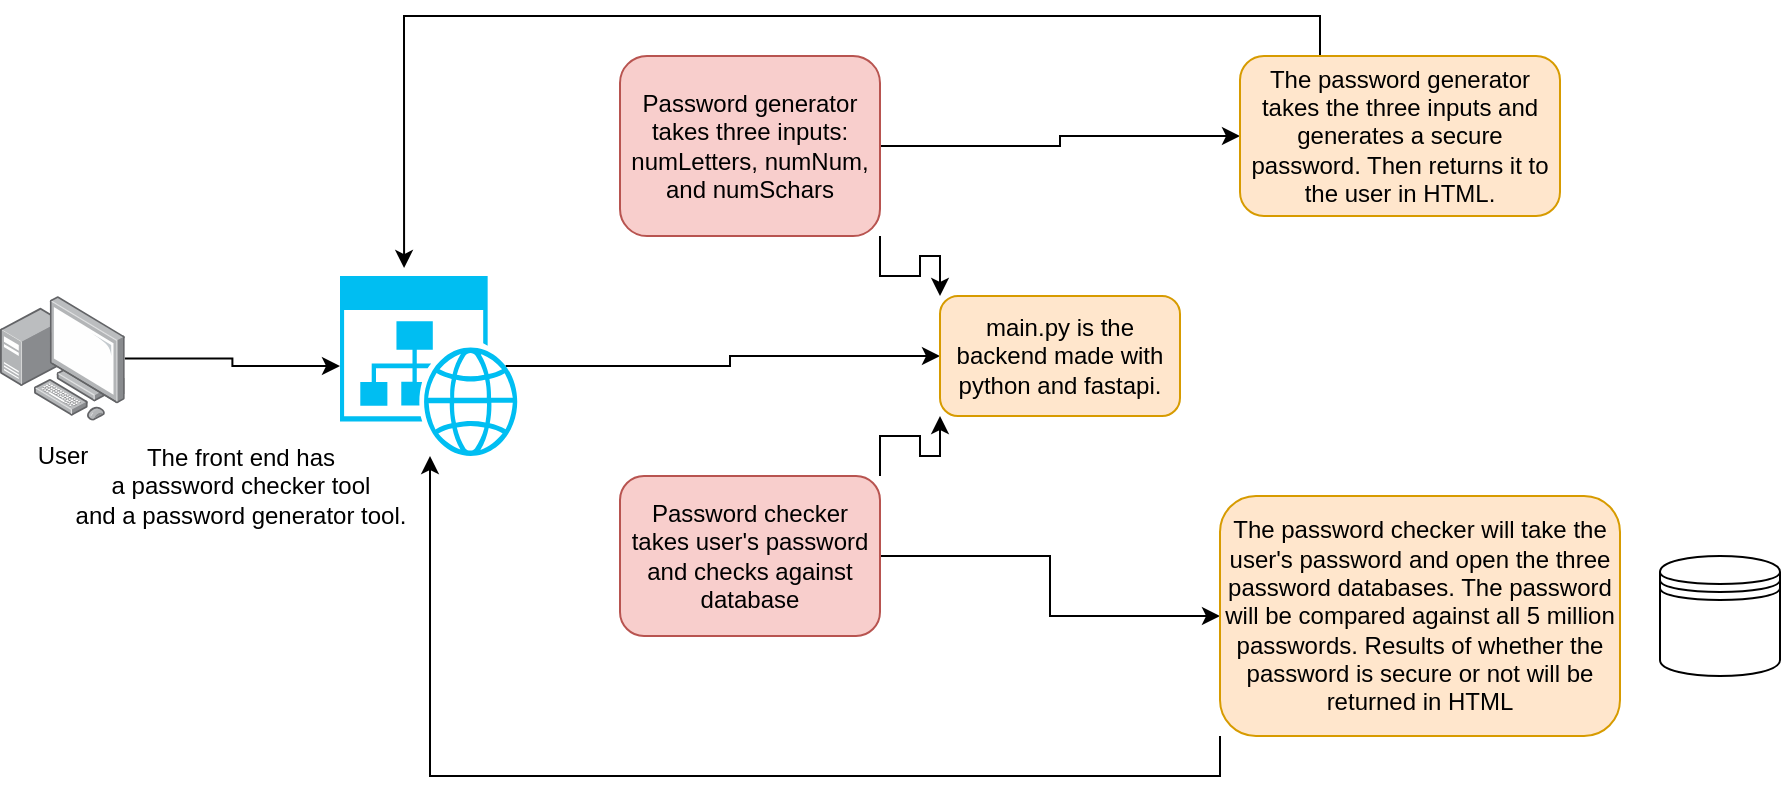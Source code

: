 <mxfile version="16.2.7" type="device"><diagram id="nZlmgyResoISDN1qB2aU" name="Page-1"><mxGraphModel dx="1362" dy="793" grid="1" gridSize="10" guides="1" tooltips="1" connect="1" arrows="1" fold="1" page="1" pageScale="1" pageWidth="1200" pageHeight="1920" math="0" shadow="0"><root><mxCell id="0"/><mxCell id="1" parent="0"/><mxCell id="vSoYBeRKRmL9v7BXCDwI-4" style="edgeStyle=orthogonalEdgeStyle;rounded=0;orthogonalLoop=1;jettySize=auto;html=1;" edge="1" parent="1" source="vSoYBeRKRmL9v7BXCDwI-1" target="vSoYBeRKRmL9v7BXCDwI-3"><mxGeometry relative="1" as="geometry"/></mxCell><mxCell id="vSoYBeRKRmL9v7BXCDwI-1" value="" style="points=[];aspect=fixed;html=1;align=center;shadow=0;dashed=0;image;image=img/lib/allied_telesis/computer_and_terminals/Personal_Computer_with_Server.svg;" vertex="1" parent="1"><mxGeometry x="60" y="310" width="62.4" height="62.4" as="geometry"/></mxCell><mxCell id="vSoYBeRKRmL9v7BXCDwI-2" value="&lt;div&gt;User&lt;/div&gt;" style="text;html=1;align=center;verticalAlign=middle;resizable=0;points=[];autosize=1;strokeColor=none;fillColor=none;" vertex="1" parent="1"><mxGeometry x="71.2" y="380" width="40" height="20" as="geometry"/></mxCell><mxCell id="vSoYBeRKRmL9v7BXCDwI-9" style="edgeStyle=orthogonalEdgeStyle;rounded=0;orthogonalLoop=1;jettySize=auto;html=1;exitX=0.92;exitY=0.5;exitDx=0;exitDy=0;exitPerimeter=0;entryX=0;entryY=0.5;entryDx=0;entryDy=0;" edge="1" parent="1" source="vSoYBeRKRmL9v7BXCDwI-3" target="vSoYBeRKRmL9v7BXCDwI-8"><mxGeometry relative="1" as="geometry"/></mxCell><mxCell id="vSoYBeRKRmL9v7BXCDwI-3" value="" style="verticalLabelPosition=bottom;html=1;verticalAlign=top;align=center;strokeColor=none;fillColor=#00BEF2;shape=mxgraph.azure.website_generic;pointerEvents=1;" vertex="1" parent="1"><mxGeometry x="230" y="300" width="90" height="90" as="geometry"/></mxCell><mxCell id="vSoYBeRKRmL9v7BXCDwI-5" value="&lt;div&gt;The front end has&lt;/div&gt;&lt;div&gt;a password checker tool&lt;/div&gt;&lt;div&gt;and a password generator tool.&lt;br&gt;&lt;/div&gt;" style="text;html=1;align=center;verticalAlign=middle;resizable=0;points=[];autosize=1;strokeColor=none;fillColor=none;" vertex="1" parent="1"><mxGeometry x="90" y="380" width="180" height="50" as="geometry"/></mxCell><mxCell id="vSoYBeRKRmL9v7BXCDwI-10" style="edgeStyle=orthogonalEdgeStyle;rounded=0;orthogonalLoop=1;jettySize=auto;html=1;exitX=1;exitY=1;exitDx=0;exitDy=0;entryX=0;entryY=0;entryDx=0;entryDy=0;" edge="1" parent="1" source="vSoYBeRKRmL9v7BXCDwI-6" target="vSoYBeRKRmL9v7BXCDwI-8"><mxGeometry relative="1" as="geometry"/></mxCell><mxCell id="vSoYBeRKRmL9v7BXCDwI-13" style="edgeStyle=orthogonalEdgeStyle;rounded=0;orthogonalLoop=1;jettySize=auto;html=1;exitX=1;exitY=0.5;exitDx=0;exitDy=0;entryX=0;entryY=0.5;entryDx=0;entryDy=0;" edge="1" parent="1" source="vSoYBeRKRmL9v7BXCDwI-6" target="vSoYBeRKRmL9v7BXCDwI-12"><mxGeometry relative="1" as="geometry"/></mxCell><mxCell id="vSoYBeRKRmL9v7BXCDwI-6" value="&lt;div&gt;Password generator&lt;/div&gt;&lt;div&gt;takes three inputs: numLetters, numNum, and numSchars&lt;br&gt;&lt;/div&gt;" style="rounded=1;whiteSpace=wrap;html=1;fillColor=#f8cecc;strokeColor=#b85450;" vertex="1" parent="1"><mxGeometry x="370" y="190" width="130" height="90" as="geometry"/></mxCell><mxCell id="vSoYBeRKRmL9v7BXCDwI-11" style="edgeStyle=orthogonalEdgeStyle;rounded=0;orthogonalLoop=1;jettySize=auto;html=1;exitX=1;exitY=0;exitDx=0;exitDy=0;entryX=0;entryY=1;entryDx=0;entryDy=0;" edge="1" parent="1" source="vSoYBeRKRmL9v7BXCDwI-7" target="vSoYBeRKRmL9v7BXCDwI-8"><mxGeometry relative="1" as="geometry"/></mxCell><mxCell id="vSoYBeRKRmL9v7BXCDwI-18" style="edgeStyle=orthogonalEdgeStyle;rounded=0;orthogonalLoop=1;jettySize=auto;html=1;exitX=1;exitY=0.5;exitDx=0;exitDy=0;entryX=0;entryY=0.5;entryDx=0;entryDy=0;" edge="1" parent="1" source="vSoYBeRKRmL9v7BXCDwI-7" target="vSoYBeRKRmL9v7BXCDwI-17"><mxGeometry relative="1" as="geometry"/></mxCell><mxCell id="vSoYBeRKRmL9v7BXCDwI-7" value="Password checker takes user's password and checks against database" style="rounded=1;whiteSpace=wrap;html=1;fillColor=#f8cecc;strokeColor=#b85450;" vertex="1" parent="1"><mxGeometry x="370" y="400" width="130" height="80" as="geometry"/></mxCell><mxCell id="vSoYBeRKRmL9v7BXCDwI-8" value="main.py is the backend made with python and fastapi." style="rounded=1;whiteSpace=wrap;html=1;fillColor=#ffe6cc;strokeColor=#d79b00;" vertex="1" parent="1"><mxGeometry x="530" y="310" width="120" height="60" as="geometry"/></mxCell><mxCell id="vSoYBeRKRmL9v7BXCDwI-16" style="edgeStyle=orthogonalEdgeStyle;rounded=0;orthogonalLoop=1;jettySize=auto;html=1;exitX=0.25;exitY=0;exitDx=0;exitDy=0;entryX=0.356;entryY=-0.044;entryDx=0;entryDy=0;entryPerimeter=0;" edge="1" parent="1" source="vSoYBeRKRmL9v7BXCDwI-12" target="vSoYBeRKRmL9v7BXCDwI-3"><mxGeometry relative="1" as="geometry"/></mxCell><mxCell id="vSoYBeRKRmL9v7BXCDwI-12" value="The password generator takes the three inputs and generates a secure password. Then returns it to the user in HTML." style="rounded=1;whiteSpace=wrap;html=1;fillColor=#ffe6cc;strokeColor=#d79b00;" vertex="1" parent="1"><mxGeometry x="680" y="190" width="160" height="80" as="geometry"/></mxCell><mxCell id="vSoYBeRKRmL9v7BXCDwI-20" style="edgeStyle=orthogonalEdgeStyle;rounded=0;orthogonalLoop=1;jettySize=auto;html=1;exitX=0;exitY=1;exitDx=0;exitDy=0;" edge="1" parent="1" source="vSoYBeRKRmL9v7BXCDwI-17" target="vSoYBeRKRmL9v7BXCDwI-3"><mxGeometry relative="1" as="geometry"/></mxCell><mxCell id="vSoYBeRKRmL9v7BXCDwI-17" value="The password checker will take the user's password and open the three password databases. The password will be compared against all 5 million passwords. Results of whether the password is secure or not will be returned in HTML" style="rounded=1;whiteSpace=wrap;html=1;fillColor=#ffe6cc;strokeColor=#d79b00;" vertex="1" parent="1"><mxGeometry x="670" y="410" width="200" height="120" as="geometry"/></mxCell><mxCell id="vSoYBeRKRmL9v7BXCDwI-21" value="" style="shape=datastore;whiteSpace=wrap;html=1;" vertex="1" parent="1"><mxGeometry x="890" y="440" width="60" height="60" as="geometry"/></mxCell></root></mxGraphModel></diagram></mxfile>